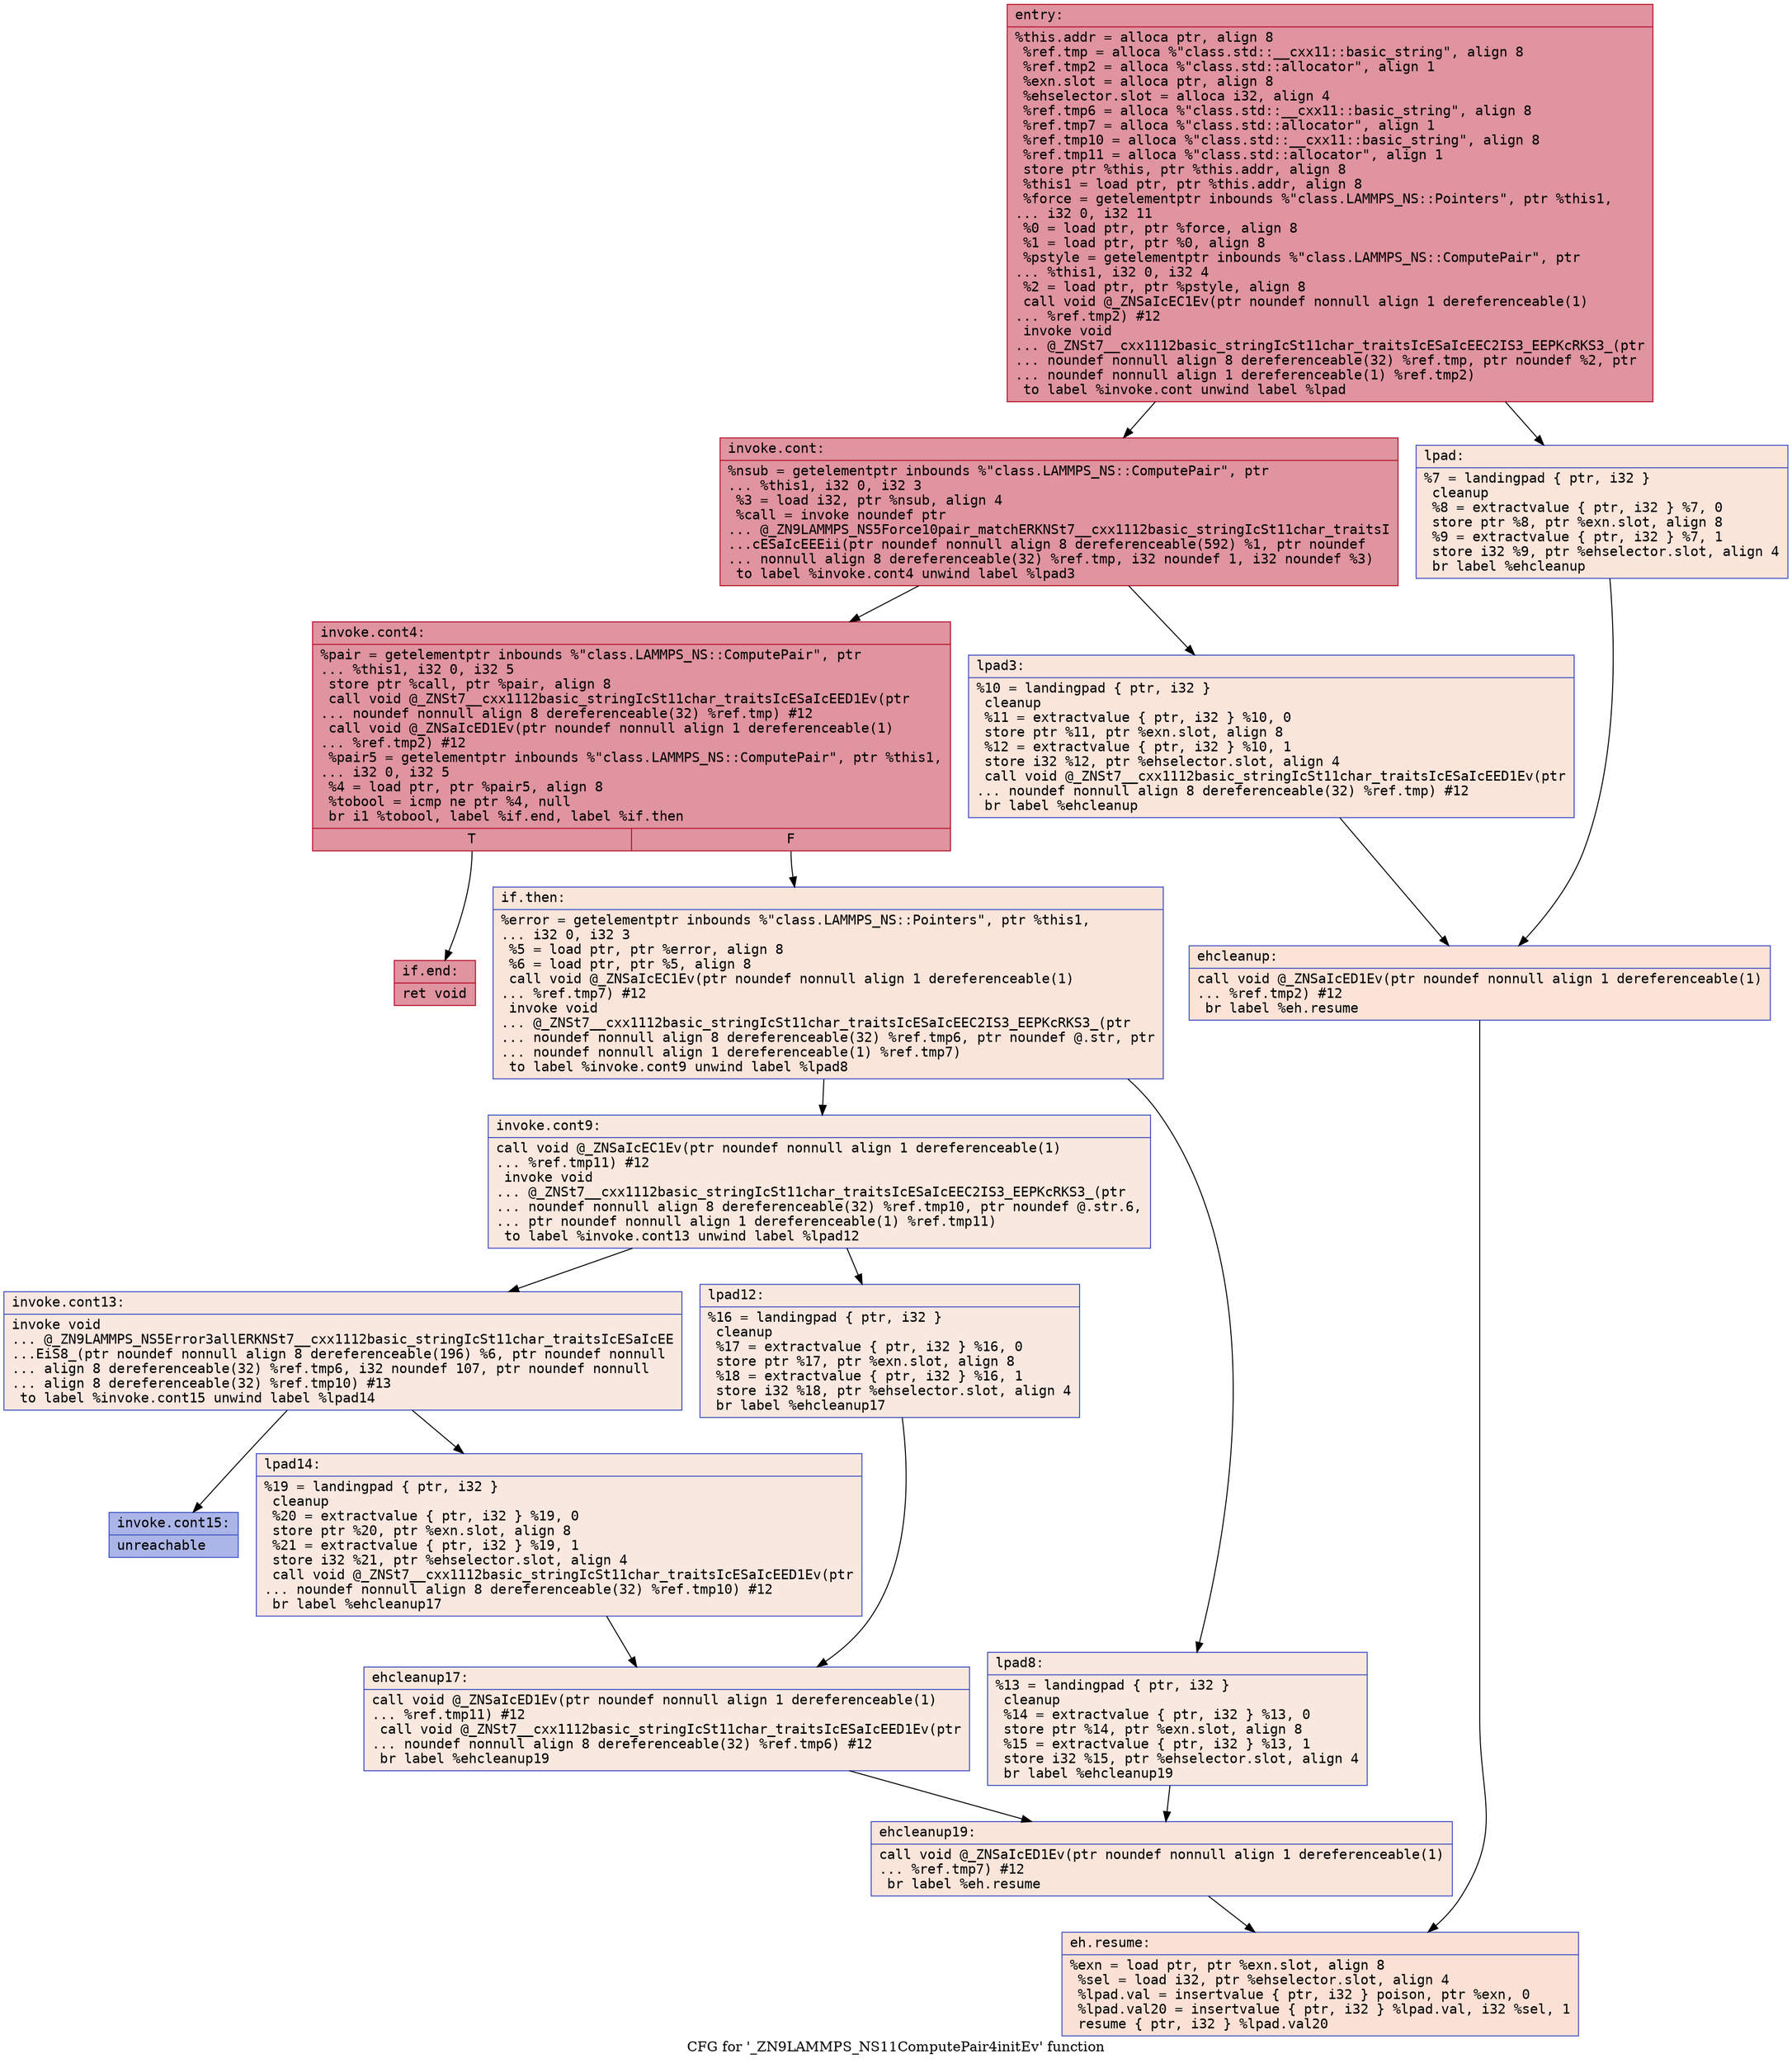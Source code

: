 digraph "CFG for '_ZN9LAMMPS_NS11ComputePair4initEv' function" {
	label="CFG for '_ZN9LAMMPS_NS11ComputePair4initEv' function";

	Node0x55b75d4a41b0 [shape=record,color="#b70d28ff", style=filled, fillcolor="#b70d2870" fontname="Courier",label="{entry:\l|  %this.addr = alloca ptr, align 8\l  %ref.tmp = alloca %\"class.std::__cxx11::basic_string\", align 8\l  %ref.tmp2 = alloca %\"class.std::allocator\", align 1\l  %exn.slot = alloca ptr, align 8\l  %ehselector.slot = alloca i32, align 4\l  %ref.tmp6 = alloca %\"class.std::__cxx11::basic_string\", align 8\l  %ref.tmp7 = alloca %\"class.std::allocator\", align 1\l  %ref.tmp10 = alloca %\"class.std::__cxx11::basic_string\", align 8\l  %ref.tmp11 = alloca %\"class.std::allocator\", align 1\l  store ptr %this, ptr %this.addr, align 8\l  %this1 = load ptr, ptr %this.addr, align 8\l  %force = getelementptr inbounds %\"class.LAMMPS_NS::Pointers\", ptr %this1,\l... i32 0, i32 11\l  %0 = load ptr, ptr %force, align 8\l  %1 = load ptr, ptr %0, align 8\l  %pstyle = getelementptr inbounds %\"class.LAMMPS_NS::ComputePair\", ptr\l... %this1, i32 0, i32 4\l  %2 = load ptr, ptr %pstyle, align 8\l  call void @_ZNSaIcEC1Ev(ptr noundef nonnull align 1 dereferenceable(1)\l... %ref.tmp2) #12\l  invoke void\l... @_ZNSt7__cxx1112basic_stringIcSt11char_traitsIcESaIcEEC2IS3_EEPKcRKS3_(ptr\l... noundef nonnull align 8 dereferenceable(32) %ref.tmp, ptr noundef %2, ptr\l... noundef nonnull align 1 dereferenceable(1) %ref.tmp2)\l          to label %invoke.cont unwind label %lpad\l}"];
	Node0x55b75d4a41b0 -> Node0x55b75d4a4c40[tooltip="entry -> invoke.cont\nProbability 100.00%" ];
	Node0x55b75d4a41b0 -> Node0x55b75d4a4cc0[tooltip="entry -> lpad\nProbability 0.00%" ];
	Node0x55b75d4a4c40 [shape=record,color="#b70d28ff", style=filled, fillcolor="#b70d2870" fontname="Courier",label="{invoke.cont:\l|  %nsub = getelementptr inbounds %\"class.LAMMPS_NS::ComputePair\", ptr\l... %this1, i32 0, i32 3\l  %3 = load i32, ptr %nsub, align 4\l  %call = invoke noundef ptr\l... @_ZN9LAMMPS_NS5Force10pair_matchERKNSt7__cxx1112basic_stringIcSt11char_traitsI\l...cESaIcEEEii(ptr noundef nonnull align 8 dereferenceable(592) %1, ptr noundef\l... nonnull align 8 dereferenceable(32) %ref.tmp, i32 noundef 1, i32 noundef %3)\l          to label %invoke.cont4 unwind label %lpad3\l}"];
	Node0x55b75d4a4c40 -> Node0x55b75d4a4bf0[tooltip="invoke.cont -> invoke.cont4\nProbability 100.00%" ];
	Node0x55b75d4a4c40 -> Node0x55b75d4a50a0[tooltip="invoke.cont -> lpad3\nProbability 0.00%" ];
	Node0x55b75d4a4bf0 [shape=record,color="#b70d28ff", style=filled, fillcolor="#b70d2870" fontname="Courier",label="{invoke.cont4:\l|  %pair = getelementptr inbounds %\"class.LAMMPS_NS::ComputePair\", ptr\l... %this1, i32 0, i32 5\l  store ptr %call, ptr %pair, align 8\l  call void @_ZNSt7__cxx1112basic_stringIcSt11char_traitsIcESaIcEED1Ev(ptr\l... noundef nonnull align 8 dereferenceable(32) %ref.tmp) #12\l  call void @_ZNSaIcED1Ev(ptr noundef nonnull align 1 dereferenceable(1)\l... %ref.tmp2) #12\l  %pair5 = getelementptr inbounds %\"class.LAMMPS_NS::ComputePair\", ptr %this1,\l... i32 0, i32 5\l  %4 = load ptr, ptr %pair5, align 8\l  %tobool = icmp ne ptr %4, null\l  br i1 %tobool, label %if.end, label %if.then\l|{<s0>T|<s1>F}}"];
	Node0x55b75d4a4bf0:s0 -> Node0x55b75d4a58f0[tooltip="invoke.cont4 -> if.end\nProbability 100.00%" ];
	Node0x55b75d4a4bf0:s1 -> Node0x55b75d4a5960[tooltip="invoke.cont4 -> if.then\nProbability 0.00%" ];
	Node0x55b75d4a5960 [shape=record,color="#3d50c3ff", style=filled, fillcolor="#f4c5ad70" fontname="Courier",label="{if.then:\l|  %error = getelementptr inbounds %\"class.LAMMPS_NS::Pointers\", ptr %this1,\l... i32 0, i32 3\l  %5 = load ptr, ptr %error, align 8\l  %6 = load ptr, ptr %5, align 8\l  call void @_ZNSaIcEC1Ev(ptr noundef nonnull align 1 dereferenceable(1)\l... %ref.tmp7) #12\l  invoke void\l... @_ZNSt7__cxx1112basic_stringIcSt11char_traitsIcESaIcEEC2IS3_EEPKcRKS3_(ptr\l... noundef nonnull align 8 dereferenceable(32) %ref.tmp6, ptr noundef @.str, ptr\l... noundef nonnull align 1 dereferenceable(1) %ref.tmp7)\l          to label %invoke.cont9 unwind label %lpad8\l}"];
	Node0x55b75d4a5960 -> Node0x55b75d4a5f70[tooltip="if.then -> invoke.cont9\nProbability 50.00%" ];
	Node0x55b75d4a5960 -> Node0x55b75d4a5fc0[tooltip="if.then -> lpad8\nProbability 50.00%" ];
	Node0x55b75d4a5f70 [shape=record,color="#3d50c3ff", style=filled, fillcolor="#f2cab570" fontname="Courier",label="{invoke.cont9:\l|  call void @_ZNSaIcEC1Ev(ptr noundef nonnull align 1 dereferenceable(1)\l... %ref.tmp11) #12\l  invoke void\l... @_ZNSt7__cxx1112basic_stringIcSt11char_traitsIcESaIcEEC2IS3_EEPKcRKS3_(ptr\l... noundef nonnull align 8 dereferenceable(32) %ref.tmp10, ptr noundef @.str.6,\l... ptr noundef nonnull align 1 dereferenceable(1) %ref.tmp11)\l          to label %invoke.cont13 unwind label %lpad12\l}"];
	Node0x55b75d4a5f70 -> Node0x55b75d4a62e0[tooltip="invoke.cont9 -> invoke.cont13\nProbability 50.00%" ];
	Node0x55b75d4a5f70 -> Node0x55b75d4a6330[tooltip="invoke.cont9 -> lpad12\nProbability 50.00%" ];
	Node0x55b75d4a62e0 [shape=record,color="#3d50c3ff", style=filled, fillcolor="#f1ccb870" fontname="Courier",label="{invoke.cont13:\l|  invoke void\l... @_ZN9LAMMPS_NS5Error3allERKNSt7__cxx1112basic_stringIcSt11char_traitsIcESaIcEE\l...EiS8_(ptr noundef nonnull align 8 dereferenceable(196) %6, ptr noundef nonnull\l... align 8 dereferenceable(32) %ref.tmp6, i32 noundef 107, ptr noundef nonnull\l... align 8 dereferenceable(32) %ref.tmp10) #13\l          to label %invoke.cont15 unwind label %lpad14\l}"];
	Node0x55b75d4a62e0 -> Node0x55b75d4a6290[tooltip="invoke.cont13 -> invoke.cont15\nProbability 0.00%" ];
	Node0x55b75d4a62e0 -> Node0x55b75d4a6590[tooltip="invoke.cont13 -> lpad14\nProbability 100.00%" ];
	Node0x55b75d4a6290 [shape=record,color="#3d50c3ff", style=filled, fillcolor="#4358cb70" fontname="Courier",label="{invoke.cont15:\l|  unreachable\l}"];
	Node0x55b75d4a4cc0 [shape=record,color="#3d50c3ff", style=filled, fillcolor="#f4c5ad70" fontname="Courier",label="{lpad:\l|  %7 = landingpad \{ ptr, i32 \}\l          cleanup\l  %8 = extractvalue \{ ptr, i32 \} %7, 0\l  store ptr %8, ptr %exn.slot, align 8\l  %9 = extractvalue \{ ptr, i32 \} %7, 1\l  store i32 %9, ptr %ehselector.slot, align 4\l  br label %ehcleanup\l}"];
	Node0x55b75d4a4cc0 -> Node0x55b75d4a6a90[tooltip="lpad -> ehcleanup\nProbability 100.00%" ];
	Node0x55b75d4a50a0 [shape=record,color="#3d50c3ff", style=filled, fillcolor="#f4c5ad70" fontname="Courier",label="{lpad3:\l|  %10 = landingpad \{ ptr, i32 \}\l          cleanup\l  %11 = extractvalue \{ ptr, i32 \} %10, 0\l  store ptr %11, ptr %exn.slot, align 8\l  %12 = extractvalue \{ ptr, i32 \} %10, 1\l  store i32 %12, ptr %ehselector.slot, align 4\l  call void @_ZNSt7__cxx1112basic_stringIcSt11char_traitsIcESaIcEED1Ev(ptr\l... noundef nonnull align 8 dereferenceable(32) %ref.tmp) #12\l  br label %ehcleanup\l}"];
	Node0x55b75d4a50a0 -> Node0x55b75d4a6a90[tooltip="lpad3 -> ehcleanup\nProbability 100.00%" ];
	Node0x55b75d4a6a90 [shape=record,color="#3d50c3ff", style=filled, fillcolor="#f6bfa670" fontname="Courier",label="{ehcleanup:\l|  call void @_ZNSaIcED1Ev(ptr noundef nonnull align 1 dereferenceable(1)\l... %ref.tmp2) #12\l  br label %eh.resume\l}"];
	Node0x55b75d4a6a90 -> Node0x55b75d4a6fb0[tooltip="ehcleanup -> eh.resume\nProbability 100.00%" ];
	Node0x55b75d4a5fc0 [shape=record,color="#3d50c3ff", style=filled, fillcolor="#f2cab570" fontname="Courier",label="{lpad8:\l|  %13 = landingpad \{ ptr, i32 \}\l          cleanup\l  %14 = extractvalue \{ ptr, i32 \} %13, 0\l  store ptr %14, ptr %exn.slot, align 8\l  %15 = extractvalue \{ ptr, i32 \} %13, 1\l  store i32 %15, ptr %ehselector.slot, align 4\l  br label %ehcleanup19\l}"];
	Node0x55b75d4a5fc0 -> Node0x55b75d4a7300[tooltip="lpad8 -> ehcleanup19\nProbability 100.00%" ];
	Node0x55b75d4a6330 [shape=record,color="#3d50c3ff", style=filled, fillcolor="#f1ccb870" fontname="Courier",label="{lpad12:\l|  %16 = landingpad \{ ptr, i32 \}\l          cleanup\l  %17 = extractvalue \{ ptr, i32 \} %16, 0\l  store ptr %17, ptr %exn.slot, align 8\l  %18 = extractvalue \{ ptr, i32 \} %16, 1\l  store i32 %18, ptr %ehselector.slot, align 4\l  br label %ehcleanup17\l}"];
	Node0x55b75d4a6330 -> Node0x55b75d4a7670[tooltip="lpad12 -> ehcleanup17\nProbability 100.00%" ];
	Node0x55b75d4a6590 [shape=record,color="#3d50c3ff", style=filled, fillcolor="#f1ccb870" fontname="Courier",label="{lpad14:\l|  %19 = landingpad \{ ptr, i32 \}\l          cleanup\l  %20 = extractvalue \{ ptr, i32 \} %19, 0\l  store ptr %20, ptr %exn.slot, align 8\l  %21 = extractvalue \{ ptr, i32 \} %19, 1\l  store i32 %21, ptr %ehselector.slot, align 4\l  call void @_ZNSt7__cxx1112basic_stringIcSt11char_traitsIcESaIcEED1Ev(ptr\l... noundef nonnull align 8 dereferenceable(32) %ref.tmp10) #12\l  br label %ehcleanup17\l}"];
	Node0x55b75d4a6590 -> Node0x55b75d4a7670[tooltip="lpad14 -> ehcleanup17\nProbability 100.00%" ];
	Node0x55b75d4a7670 [shape=record,color="#3d50c3ff", style=filled, fillcolor="#f2cab570" fontname="Courier",label="{ehcleanup17:\l|  call void @_ZNSaIcED1Ev(ptr noundef nonnull align 1 dereferenceable(1)\l... %ref.tmp11) #12\l  call void @_ZNSt7__cxx1112basic_stringIcSt11char_traitsIcESaIcEED1Ev(ptr\l... noundef nonnull align 8 dereferenceable(32) %ref.tmp6) #12\l  br label %ehcleanup19\l}"];
	Node0x55b75d4a7670 -> Node0x55b75d4a7300[tooltip="ehcleanup17 -> ehcleanup19\nProbability 100.00%" ];
	Node0x55b75d4a7300 [shape=record,color="#3d50c3ff", style=filled, fillcolor="#f4c5ad70" fontname="Courier",label="{ehcleanup19:\l|  call void @_ZNSaIcED1Ev(ptr noundef nonnull align 1 dereferenceable(1)\l... %ref.tmp7) #12\l  br label %eh.resume\l}"];
	Node0x55b75d4a7300 -> Node0x55b75d4a6fb0[tooltip="ehcleanup19 -> eh.resume\nProbability 100.00%" ];
	Node0x55b75d4a58f0 [shape=record,color="#b70d28ff", style=filled, fillcolor="#b70d2870" fontname="Courier",label="{if.end:\l|  ret void\l}"];
	Node0x55b75d4a6fb0 [shape=record,color="#3d50c3ff", style=filled, fillcolor="#f7bca170" fontname="Courier",label="{eh.resume:\l|  %exn = load ptr, ptr %exn.slot, align 8\l  %sel = load i32, ptr %ehselector.slot, align 4\l  %lpad.val = insertvalue \{ ptr, i32 \} poison, ptr %exn, 0\l  %lpad.val20 = insertvalue \{ ptr, i32 \} %lpad.val, i32 %sel, 1\l  resume \{ ptr, i32 \} %lpad.val20\l}"];
}
